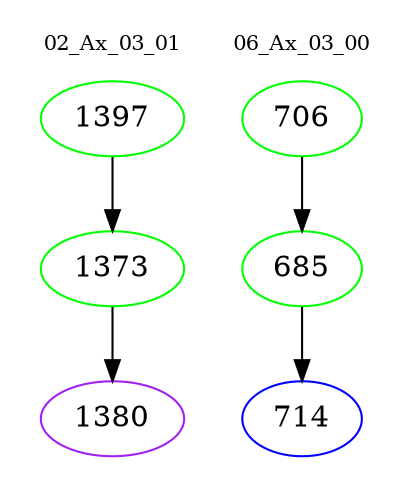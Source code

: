 digraph{
subgraph cluster_0 {
color = white
label = "02_Ax_03_01";
fontsize=10;
T0_1397 [label="1397", color="green"]
T0_1397 -> T0_1373 [color="black"]
T0_1373 [label="1373", color="green"]
T0_1373 -> T0_1380 [color="black"]
T0_1380 [label="1380", color="purple"]
}
subgraph cluster_1 {
color = white
label = "06_Ax_03_00";
fontsize=10;
T1_706 [label="706", color="green"]
T1_706 -> T1_685 [color="black"]
T1_685 [label="685", color="green"]
T1_685 -> T1_714 [color="black"]
T1_714 [label="714", color="blue"]
}
}
